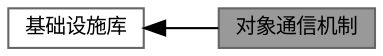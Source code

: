 digraph "对象通信机制"
{
 // LATEX_PDF_SIZE
  bgcolor="transparent";
  edge [fontname=Helvetica,fontsize=10,labelfontname=Helvetica,labelfontsize=10];
  node [fontname=Helvetica,fontsize=10,shape=box,height=0.2,width=0.4];
  rankdir=LR;
  Node2 [id="Node000002",label="基础设施库",height=0.2,width=0.4,color="grey40", fillcolor="white", style="filled",URL="$group___xE5_x9F_xBA_xE7_xA1_x80_xE8_xAE_xBE_xE6_x96_xBD_xE5_xBA_x93.html",tooltip=" "];
  Node1 [id="Node000001",label="对象通信机制",height=0.2,width=0.4,color="gray40", fillcolor="grey60", style="filled", fontcolor="black",tooltip=" "];
  Node2->Node1 [shape=plaintext, dir="back", style="solid"];
}
